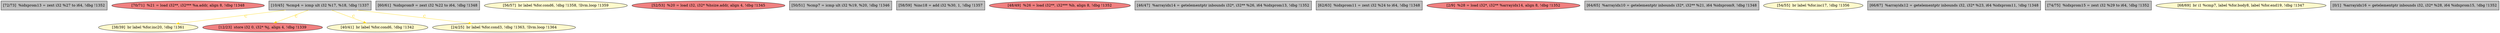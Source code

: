 
digraph G {


node1208 [fillcolor=grey,label="[72/73]  %idxprom13 = zext i32 %27 to i64, !dbg !1352",shape=rectangle,style=filled ]
node1206 [fillcolor=lightcoral,label="[70/71]  %21 = load i32**, i32*** %a.addr, align 8, !dbg !1348",shape=ellipse,style=filled ]
node1195 [fillcolor=lemonchiffon,label="[38/39]  br label %for.inc20, !dbg !1361",shape=ellipse,style=filled ]
node1209 [fillcolor=grey,label="[60/61]  %idxprom9 = zext i32 %22 to i64, !dbg !1348",shape=rectangle,style=filled ]
node1192 [fillcolor=lemonchiffon,label="[56/57]  br label %for.cond6, !dbg !1358, !llvm.loop !1359",shape=ellipse,style=filled ]
node1204 [fillcolor=lightcoral,label="[52/53]  %20 = load i32, i32* %hsize.addr, align 4, !dbg !1345",shape=ellipse,style=filled ]
node1191 [fillcolor=grey,label="[50/51]  %cmp7 = icmp ult i32 %19, %20, !dbg !1346",shape=rectangle,style=filled ]
node1193 [fillcolor=grey,label="[58/59]  %inc18 = add i32 %30, 1, !dbg !1357",shape=rectangle,style=filled ]
node1189 [fillcolor=lightcoral,label="[48/49]  %26 = load i32**, i32*** %b, align 8, !dbg !1352",shape=ellipse,style=filled ]
node1201 [fillcolor=lightcoral,label="[12/23]  store i32 0, i32* %j, align 4, !dbg !1339",shape=ellipse,style=filled ]
node1198 [fillcolor=grey,label="[46/47]  %arrayidx14 = getelementptr inbounds i32*, i32** %26, i64 %idxprom13, !dbg !1352",shape=rectangle,style=filled ]
node1210 [fillcolor=grey,label="[62/63]  %idxprom11 = zext i32 %24 to i64, !dbg !1348",shape=rectangle,style=filled ]
node1205 [fillcolor=lightcoral,label="[2/9]  %28 = load i32*, i32** %arrayidx14, align 8, !dbg !1352",shape=ellipse,style=filled ]
node1196 [fillcolor=grey,label="[64/65]  %arrayidx10 = getelementptr inbounds i32*, i32** %21, i64 %idxprom9, !dbg !1348",shape=rectangle,style=filled ]
node1190 [fillcolor=lemonchiffon,label="[54/55]  br label %for.inc17, !dbg !1356",shape=ellipse,style=filled ]
node1197 [fillcolor=grey,label="[66/67]  %arrayidx12 = getelementptr inbounds i32, i32* %23, i64 %idxprom11, !dbg !1348",shape=rectangle,style=filled ]
node1194 [fillcolor=lemonchiffon,label="[40/41]  br label %for.cond6, !dbg !1342",shape=ellipse,style=filled ]
node1199 [fillcolor=grey,label="[10/45]  %cmp4 = icmp ult i32 %17, %18, !dbg !1337",shape=rectangle,style=filled ]
node1207 [fillcolor=grey,label="[74/75]  %idxprom15 = zext i32 %29 to i64, !dbg !1352",shape=rectangle,style=filled ]
node1202 [fillcolor=lemonchiffon,label="[68/69]  br i1 %cmp7, label %for.body8, label %for.end19, !dbg !1347",shape=ellipse,style=filled ]
node1200 [fillcolor=lemonchiffon,label="[24/25]  br label %for.cond3, !dbg !1363, !llvm.loop !1364",shape=ellipse,style=filled ]
node1203 [fillcolor=grey,label="[0/1]  %arrayidx16 = getelementptr inbounds i32, i32* %28, i64 %idxprom15, !dbg !1352",shape=rectangle,style=filled ]

node1199->node1195 [style=solid,color=gold,label="C",penwidth=1.0,fontcolor=gold ]
node1199->node1194 [style=solid,color=gold,label="C",penwidth=1.0,fontcolor=gold ]
node1199->node1201 [style=solid,color=gold,label="C",penwidth=1.0,fontcolor=gold ]
node1199->node1200 [style=solid,color=gold,label="C",penwidth=1.0,fontcolor=gold ]


}
